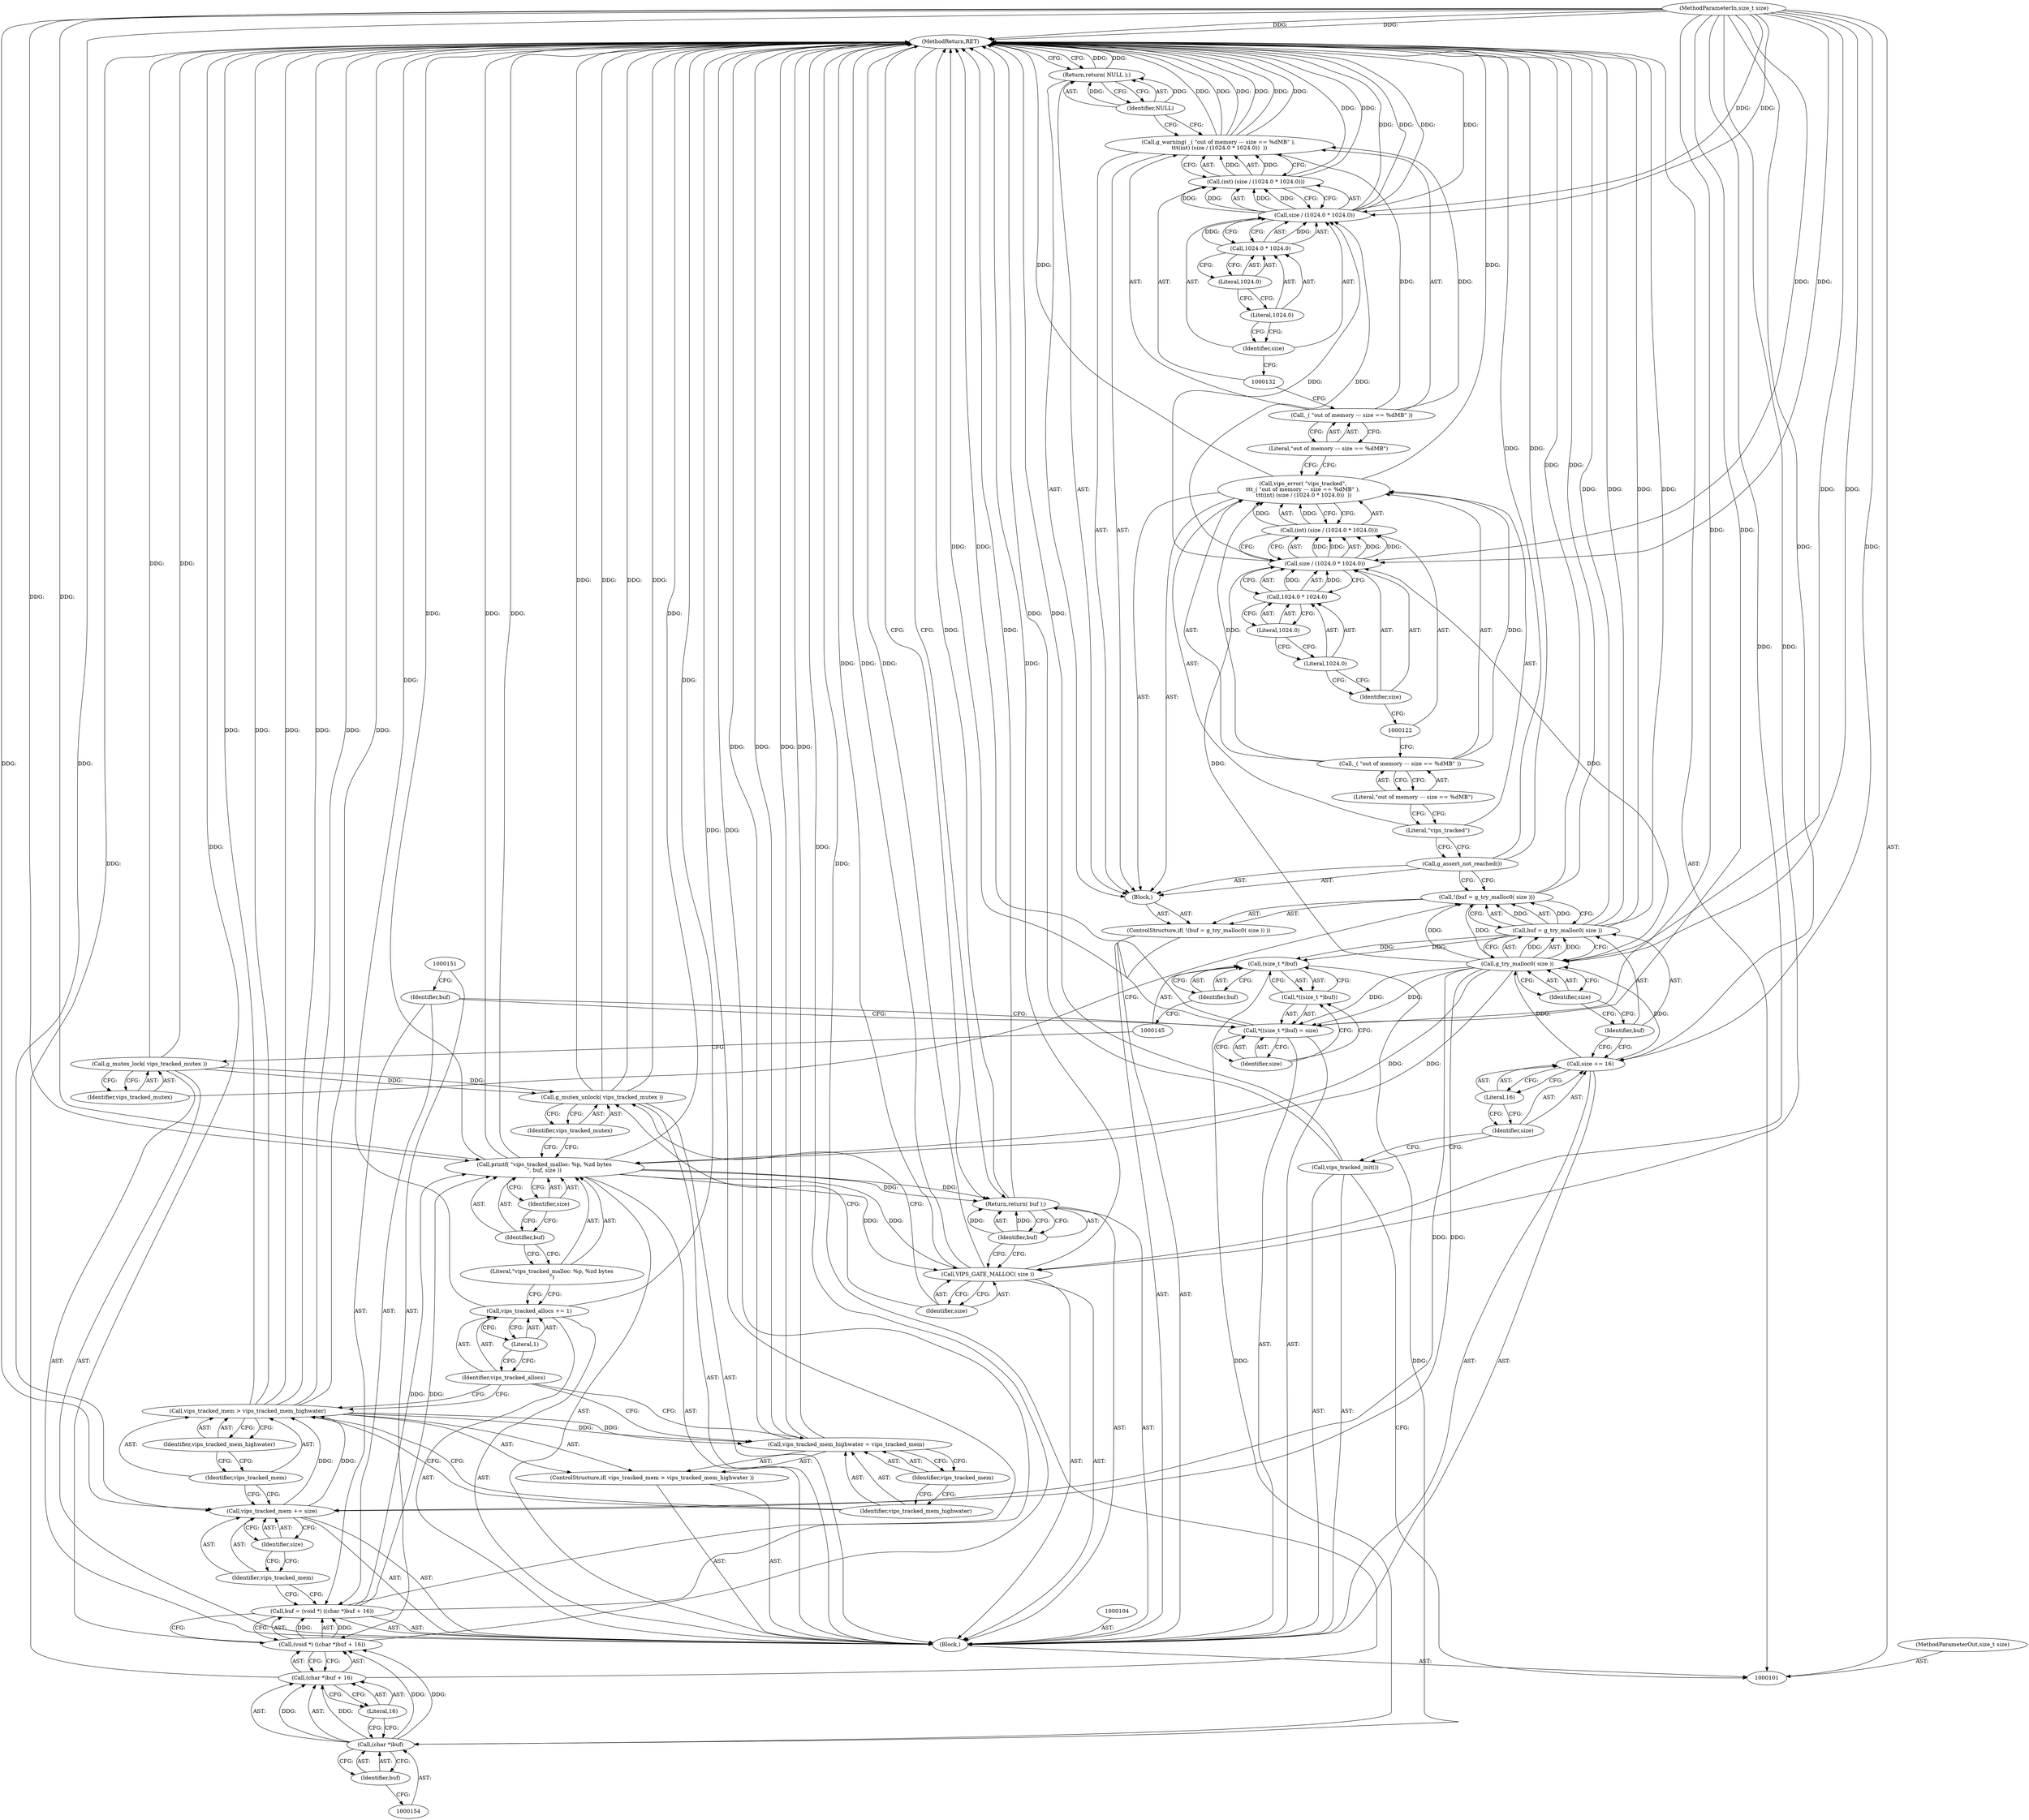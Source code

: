 digraph "0_libvips_00622428bda8d7521db8d74260b519fa41d69d0a_0" {
"1000180" [label="(MethodReturn,RET)"];
"1000102" [label="(MethodParameterIn,size_t size)"];
"1000274" [label="(MethodParameterOut,size_t size)"];
"1000108" [label="(Literal,16)"];
"1000106" [label="(Call,size += 16)"];
"1000107" [label="(Identifier,size)"];
"1000110" [label="(Call,!(buf = g_try_malloc0( size )))"];
"1000111" [label="(Call,buf = g_try_malloc0( size ))"];
"1000112" [label="(Identifier,buf)"];
"1000113" [label="(Call,g_try_malloc0( size ))"];
"1000114" [label="(Identifier,size)"];
"1000115" [label="(Block,)"];
"1000109" [label="(ControlStructure,if( !(buf = g_try_malloc0( size )) ))"];
"1000116" [label="(Call,g_assert_not_reached())"];
"1000118" [label="(Literal,\"vips_tracked\")"];
"1000117" [label="(Call,vips_error( \"vips_tracked\", \n\t\t\t_( \"out of memory --- size == %dMB\" ), \n\t\t\t(int) (size / (1024.0 * 1024.0))  ))"];
"1000119" [label="(Call,_( \"out of memory --- size == %dMB\" ))"];
"1000120" [label="(Literal,\"out of memory --- size == %dMB\")"];
"1000103" [label="(Block,)"];
"1000123" [label="(Call,size / (1024.0 * 1024.0))"];
"1000124" [label="(Identifier,size)"];
"1000125" [label="(Call,1024.0 * 1024.0)"];
"1000126" [label="(Literal,1024.0)"];
"1000127" [label="(Literal,1024.0)"];
"1000121" [label="(Call,(int) (size / (1024.0 * 1024.0)))"];
"1000129" [label="(Call,_( \"out of memory --- size == %dMB\" ))"];
"1000130" [label="(Literal,\"out of memory --- size == %dMB\")"];
"1000128" [label="(Call,g_warning( _( \"out of memory --- size == %dMB\" ), \n\t\t\t(int) (size / (1024.0 * 1024.0))  ))"];
"1000133" [label="(Call,size / (1024.0 * 1024.0))"];
"1000134" [label="(Identifier,size)"];
"1000135" [label="(Call,1024.0 * 1024.0)"];
"1000136" [label="(Literal,1024.0)"];
"1000137" [label="(Literal,1024.0)"];
"1000131" [label="(Call,(int) (size / (1024.0 * 1024.0)))"];
"1000138" [label="(Return,return( NULL );)"];
"1000139" [label="(Identifier,NULL)"];
"1000140" [label="(Call,g_mutex_lock( vips_tracked_mutex ))"];
"1000141" [label="(Identifier,vips_tracked_mutex)"];
"1000142" [label="(Call,*((size_t *)buf) = size)"];
"1000143" [label="(Call,*((size_t *)buf))"];
"1000146" [label="(Identifier,buf)"];
"1000147" [label="(Identifier,size)"];
"1000144" [label="(Call,(size_t *)buf)"];
"1000148" [label="(Call,buf = (void *) ((char *)buf + 16))"];
"1000149" [label="(Identifier,buf)"];
"1000152" [label="(Call,(char *)buf + 16)"];
"1000153" [label="(Call,(char *)buf)"];
"1000155" [label="(Identifier,buf)"];
"1000156" [label="(Literal,16)"];
"1000150" [label="(Call,(void *) ((char *)buf + 16))"];
"1000157" [label="(Call,vips_tracked_mem += size)"];
"1000158" [label="(Identifier,vips_tracked_mem)"];
"1000159" [label="(Identifier,size)"];
"1000160" [label="(ControlStructure,if( vips_tracked_mem > vips_tracked_mem_highwater ))"];
"1000163" [label="(Identifier,vips_tracked_mem_highwater)"];
"1000161" [label="(Call,vips_tracked_mem > vips_tracked_mem_highwater)"];
"1000162" [label="(Identifier,vips_tracked_mem)"];
"1000164" [label="(Call,vips_tracked_mem_highwater = vips_tracked_mem)"];
"1000165" [label="(Identifier,vips_tracked_mem_highwater)"];
"1000166" [label="(Identifier,vips_tracked_mem)"];
"1000167" [label="(Call,vips_tracked_allocs += 1)"];
"1000168" [label="(Identifier,vips_tracked_allocs)"];
"1000169" [label="(Literal,1)"];
"1000170" [label="(Call,printf( \"vips_tracked_malloc: %p, %zd bytes\n\", buf, size ))"];
"1000172" [label="(Identifier,buf)"];
"1000173" [label="(Identifier,size)"];
"1000171" [label="(Literal,\"vips_tracked_malloc: %p, %zd bytes\n\")"];
"1000174" [label="(Call,g_mutex_unlock( vips_tracked_mutex ))"];
"1000175" [label="(Identifier,vips_tracked_mutex)"];
"1000176" [label="(Call,VIPS_GATE_MALLOC( size ))"];
"1000177" [label="(Identifier,size)"];
"1000179" [label="(Identifier,buf)"];
"1000178" [label="(Return,return( buf );)"];
"1000105" [label="(Call,vips_tracked_init())"];
"1000180" -> "1000101"  [label="AST: "];
"1000180" -> "1000138"  [label="CFG: "];
"1000180" -> "1000178"  [label="CFG: "];
"1000178" -> "1000180"  [label="DDG: "];
"1000138" -> "1000180"  [label="DDG: "];
"1000117" -> "1000180"  [label="DDG: "];
"1000105" -> "1000180"  [label="DDG: "];
"1000152" -> "1000180"  [label="DDG: "];
"1000142" -> "1000180"  [label="DDG: "];
"1000128" -> "1000180"  [label="DDG: "];
"1000128" -> "1000180"  [label="DDG: "];
"1000128" -> "1000180"  [label="DDG: "];
"1000167" -> "1000180"  [label="DDG: "];
"1000170" -> "1000180"  [label="DDG: "];
"1000170" -> "1000180"  [label="DDG: "];
"1000164" -> "1000180"  [label="DDG: "];
"1000164" -> "1000180"  [label="DDG: "];
"1000140" -> "1000180"  [label="DDG: "];
"1000150" -> "1000180"  [label="DDG: "];
"1000133" -> "1000180"  [label="DDG: "];
"1000133" -> "1000180"  [label="DDG: "];
"1000176" -> "1000180"  [label="DDG: "];
"1000176" -> "1000180"  [label="DDG: "];
"1000131" -> "1000180"  [label="DDG: "];
"1000102" -> "1000180"  [label="DDG: "];
"1000111" -> "1000180"  [label="DDG: "];
"1000111" -> "1000180"  [label="DDG: "];
"1000110" -> "1000180"  [label="DDG: "];
"1000148" -> "1000180"  [label="DDG: "];
"1000161" -> "1000180"  [label="DDG: "];
"1000161" -> "1000180"  [label="DDG: "];
"1000161" -> "1000180"  [label="DDG: "];
"1000116" -> "1000180"  [label="DDG: "];
"1000174" -> "1000180"  [label="DDG: "];
"1000174" -> "1000180"  [label="DDG: "];
"1000102" -> "1000101"  [label="AST: "];
"1000102" -> "1000180"  [label="DDG: "];
"1000102" -> "1000106"  [label="DDG: "];
"1000102" -> "1000113"  [label="DDG: "];
"1000102" -> "1000123"  [label="DDG: "];
"1000102" -> "1000133"  [label="DDG: "];
"1000102" -> "1000142"  [label="DDG: "];
"1000102" -> "1000157"  [label="DDG: "];
"1000102" -> "1000170"  [label="DDG: "];
"1000102" -> "1000176"  [label="DDG: "];
"1000274" -> "1000101"  [label="AST: "];
"1000108" -> "1000106"  [label="AST: "];
"1000108" -> "1000107"  [label="CFG: "];
"1000106" -> "1000108"  [label="CFG: "];
"1000106" -> "1000103"  [label="AST: "];
"1000106" -> "1000108"  [label="CFG: "];
"1000107" -> "1000106"  [label="AST: "];
"1000108" -> "1000106"  [label="AST: "];
"1000112" -> "1000106"  [label="CFG: "];
"1000102" -> "1000106"  [label="DDG: "];
"1000106" -> "1000113"  [label="DDG: "];
"1000107" -> "1000106"  [label="AST: "];
"1000107" -> "1000105"  [label="CFG: "];
"1000108" -> "1000107"  [label="CFG: "];
"1000110" -> "1000109"  [label="AST: "];
"1000110" -> "1000111"  [label="CFG: "];
"1000111" -> "1000110"  [label="AST: "];
"1000116" -> "1000110"  [label="CFG: "];
"1000141" -> "1000110"  [label="CFG: "];
"1000110" -> "1000180"  [label="DDG: "];
"1000111" -> "1000110"  [label="DDG: "];
"1000113" -> "1000110"  [label="DDG: "];
"1000111" -> "1000110"  [label="AST: "];
"1000111" -> "1000113"  [label="CFG: "];
"1000112" -> "1000111"  [label="AST: "];
"1000113" -> "1000111"  [label="AST: "];
"1000110" -> "1000111"  [label="CFG: "];
"1000111" -> "1000180"  [label="DDG: "];
"1000111" -> "1000180"  [label="DDG: "];
"1000111" -> "1000110"  [label="DDG: "];
"1000113" -> "1000111"  [label="DDG: "];
"1000111" -> "1000144"  [label="DDG: "];
"1000112" -> "1000111"  [label="AST: "];
"1000112" -> "1000106"  [label="CFG: "];
"1000114" -> "1000112"  [label="CFG: "];
"1000113" -> "1000111"  [label="AST: "];
"1000113" -> "1000114"  [label="CFG: "];
"1000114" -> "1000113"  [label="AST: "];
"1000111" -> "1000113"  [label="CFG: "];
"1000113" -> "1000110"  [label="DDG: "];
"1000113" -> "1000111"  [label="DDG: "];
"1000106" -> "1000113"  [label="DDG: "];
"1000102" -> "1000113"  [label="DDG: "];
"1000113" -> "1000123"  [label="DDG: "];
"1000113" -> "1000142"  [label="DDG: "];
"1000113" -> "1000157"  [label="DDG: "];
"1000113" -> "1000170"  [label="DDG: "];
"1000114" -> "1000113"  [label="AST: "];
"1000114" -> "1000112"  [label="CFG: "];
"1000113" -> "1000114"  [label="CFG: "];
"1000115" -> "1000109"  [label="AST: "];
"1000116" -> "1000115"  [label="AST: "];
"1000117" -> "1000115"  [label="AST: "];
"1000128" -> "1000115"  [label="AST: "];
"1000138" -> "1000115"  [label="AST: "];
"1000109" -> "1000103"  [label="AST: "];
"1000110" -> "1000109"  [label="AST: "];
"1000115" -> "1000109"  [label="AST: "];
"1000116" -> "1000115"  [label="AST: "];
"1000116" -> "1000110"  [label="CFG: "];
"1000118" -> "1000116"  [label="CFG: "];
"1000116" -> "1000180"  [label="DDG: "];
"1000118" -> "1000117"  [label="AST: "];
"1000118" -> "1000116"  [label="CFG: "];
"1000120" -> "1000118"  [label="CFG: "];
"1000117" -> "1000115"  [label="AST: "];
"1000117" -> "1000121"  [label="CFG: "];
"1000118" -> "1000117"  [label="AST: "];
"1000119" -> "1000117"  [label="AST: "];
"1000121" -> "1000117"  [label="AST: "];
"1000130" -> "1000117"  [label="CFG: "];
"1000117" -> "1000180"  [label="DDG: "];
"1000119" -> "1000117"  [label="DDG: "];
"1000121" -> "1000117"  [label="DDG: "];
"1000119" -> "1000117"  [label="AST: "];
"1000119" -> "1000120"  [label="CFG: "];
"1000120" -> "1000119"  [label="AST: "];
"1000122" -> "1000119"  [label="CFG: "];
"1000119" -> "1000117"  [label="DDG: "];
"1000120" -> "1000119"  [label="AST: "];
"1000120" -> "1000118"  [label="CFG: "];
"1000119" -> "1000120"  [label="CFG: "];
"1000103" -> "1000101"  [label="AST: "];
"1000104" -> "1000103"  [label="AST: "];
"1000105" -> "1000103"  [label="AST: "];
"1000106" -> "1000103"  [label="AST: "];
"1000109" -> "1000103"  [label="AST: "];
"1000140" -> "1000103"  [label="AST: "];
"1000142" -> "1000103"  [label="AST: "];
"1000148" -> "1000103"  [label="AST: "];
"1000157" -> "1000103"  [label="AST: "];
"1000160" -> "1000103"  [label="AST: "];
"1000167" -> "1000103"  [label="AST: "];
"1000170" -> "1000103"  [label="AST: "];
"1000174" -> "1000103"  [label="AST: "];
"1000176" -> "1000103"  [label="AST: "];
"1000178" -> "1000103"  [label="AST: "];
"1000123" -> "1000121"  [label="AST: "];
"1000123" -> "1000125"  [label="CFG: "];
"1000124" -> "1000123"  [label="AST: "];
"1000125" -> "1000123"  [label="AST: "];
"1000121" -> "1000123"  [label="CFG: "];
"1000123" -> "1000121"  [label="DDG: "];
"1000123" -> "1000121"  [label="DDG: "];
"1000113" -> "1000123"  [label="DDG: "];
"1000102" -> "1000123"  [label="DDG: "];
"1000125" -> "1000123"  [label="DDG: "];
"1000123" -> "1000133"  [label="DDG: "];
"1000124" -> "1000123"  [label="AST: "];
"1000124" -> "1000122"  [label="CFG: "];
"1000126" -> "1000124"  [label="CFG: "];
"1000125" -> "1000123"  [label="AST: "];
"1000125" -> "1000127"  [label="CFG: "];
"1000126" -> "1000125"  [label="AST: "];
"1000127" -> "1000125"  [label="AST: "];
"1000123" -> "1000125"  [label="CFG: "];
"1000125" -> "1000123"  [label="DDG: "];
"1000126" -> "1000125"  [label="AST: "];
"1000126" -> "1000124"  [label="CFG: "];
"1000127" -> "1000126"  [label="CFG: "];
"1000127" -> "1000125"  [label="AST: "];
"1000127" -> "1000126"  [label="CFG: "];
"1000125" -> "1000127"  [label="CFG: "];
"1000121" -> "1000117"  [label="AST: "];
"1000121" -> "1000123"  [label="CFG: "];
"1000122" -> "1000121"  [label="AST: "];
"1000123" -> "1000121"  [label="AST: "];
"1000117" -> "1000121"  [label="CFG: "];
"1000121" -> "1000117"  [label="DDG: "];
"1000123" -> "1000121"  [label="DDG: "];
"1000123" -> "1000121"  [label="DDG: "];
"1000129" -> "1000128"  [label="AST: "];
"1000129" -> "1000130"  [label="CFG: "];
"1000130" -> "1000129"  [label="AST: "];
"1000132" -> "1000129"  [label="CFG: "];
"1000129" -> "1000128"  [label="DDG: "];
"1000130" -> "1000129"  [label="AST: "];
"1000130" -> "1000117"  [label="CFG: "];
"1000129" -> "1000130"  [label="CFG: "];
"1000128" -> "1000115"  [label="AST: "];
"1000128" -> "1000131"  [label="CFG: "];
"1000129" -> "1000128"  [label="AST: "];
"1000131" -> "1000128"  [label="AST: "];
"1000139" -> "1000128"  [label="CFG: "];
"1000128" -> "1000180"  [label="DDG: "];
"1000128" -> "1000180"  [label="DDG: "];
"1000128" -> "1000180"  [label="DDG: "];
"1000129" -> "1000128"  [label="DDG: "];
"1000131" -> "1000128"  [label="DDG: "];
"1000133" -> "1000131"  [label="AST: "];
"1000133" -> "1000135"  [label="CFG: "];
"1000134" -> "1000133"  [label="AST: "];
"1000135" -> "1000133"  [label="AST: "];
"1000131" -> "1000133"  [label="CFG: "];
"1000133" -> "1000180"  [label="DDG: "];
"1000133" -> "1000180"  [label="DDG: "];
"1000133" -> "1000131"  [label="DDG: "];
"1000133" -> "1000131"  [label="DDG: "];
"1000123" -> "1000133"  [label="DDG: "];
"1000102" -> "1000133"  [label="DDG: "];
"1000135" -> "1000133"  [label="DDG: "];
"1000134" -> "1000133"  [label="AST: "];
"1000134" -> "1000132"  [label="CFG: "];
"1000136" -> "1000134"  [label="CFG: "];
"1000135" -> "1000133"  [label="AST: "];
"1000135" -> "1000137"  [label="CFG: "];
"1000136" -> "1000135"  [label="AST: "];
"1000137" -> "1000135"  [label="AST: "];
"1000133" -> "1000135"  [label="CFG: "];
"1000135" -> "1000133"  [label="DDG: "];
"1000136" -> "1000135"  [label="AST: "];
"1000136" -> "1000134"  [label="CFG: "];
"1000137" -> "1000136"  [label="CFG: "];
"1000137" -> "1000135"  [label="AST: "];
"1000137" -> "1000136"  [label="CFG: "];
"1000135" -> "1000137"  [label="CFG: "];
"1000131" -> "1000128"  [label="AST: "];
"1000131" -> "1000133"  [label="CFG: "];
"1000132" -> "1000131"  [label="AST: "];
"1000133" -> "1000131"  [label="AST: "];
"1000128" -> "1000131"  [label="CFG: "];
"1000131" -> "1000180"  [label="DDG: "];
"1000131" -> "1000128"  [label="DDG: "];
"1000133" -> "1000131"  [label="DDG: "];
"1000133" -> "1000131"  [label="DDG: "];
"1000138" -> "1000115"  [label="AST: "];
"1000138" -> "1000139"  [label="CFG: "];
"1000139" -> "1000138"  [label="AST: "];
"1000180" -> "1000138"  [label="CFG: "];
"1000138" -> "1000180"  [label="DDG: "];
"1000139" -> "1000138"  [label="DDG: "];
"1000139" -> "1000138"  [label="AST: "];
"1000139" -> "1000128"  [label="CFG: "];
"1000138" -> "1000139"  [label="CFG: "];
"1000139" -> "1000138"  [label="DDG: "];
"1000140" -> "1000103"  [label="AST: "];
"1000140" -> "1000141"  [label="CFG: "];
"1000141" -> "1000140"  [label="AST: "];
"1000145" -> "1000140"  [label="CFG: "];
"1000140" -> "1000180"  [label="DDG: "];
"1000140" -> "1000174"  [label="DDG: "];
"1000141" -> "1000140"  [label="AST: "];
"1000140" -> "1000141"  [label="CFG: "];
"1000142" -> "1000103"  [label="AST: "];
"1000142" -> "1000147"  [label="CFG: "];
"1000143" -> "1000142"  [label="AST: "];
"1000147" -> "1000142"  [label="AST: "];
"1000149" -> "1000142"  [label="CFG: "];
"1000142" -> "1000180"  [label="DDG: "];
"1000113" -> "1000142"  [label="DDG: "];
"1000102" -> "1000142"  [label="DDG: "];
"1000143" -> "1000142"  [label="AST: "];
"1000143" -> "1000144"  [label="CFG: "];
"1000144" -> "1000143"  [label="AST: "];
"1000147" -> "1000143"  [label="CFG: "];
"1000146" -> "1000144"  [label="AST: "];
"1000146" -> "1000145"  [label="CFG: "];
"1000144" -> "1000146"  [label="CFG: "];
"1000147" -> "1000142"  [label="AST: "];
"1000147" -> "1000143"  [label="CFG: "];
"1000142" -> "1000147"  [label="CFG: "];
"1000144" -> "1000143"  [label="AST: "];
"1000144" -> "1000146"  [label="CFG: "];
"1000145" -> "1000144"  [label="AST: "];
"1000146" -> "1000144"  [label="AST: "];
"1000143" -> "1000144"  [label="CFG: "];
"1000111" -> "1000144"  [label="DDG: "];
"1000144" -> "1000153"  [label="DDG: "];
"1000148" -> "1000103"  [label="AST: "];
"1000148" -> "1000150"  [label="CFG: "];
"1000149" -> "1000148"  [label="AST: "];
"1000150" -> "1000148"  [label="AST: "];
"1000158" -> "1000148"  [label="CFG: "];
"1000148" -> "1000180"  [label="DDG: "];
"1000150" -> "1000148"  [label="DDG: "];
"1000148" -> "1000170"  [label="DDG: "];
"1000149" -> "1000148"  [label="AST: "];
"1000149" -> "1000142"  [label="CFG: "];
"1000151" -> "1000149"  [label="CFG: "];
"1000152" -> "1000150"  [label="AST: "];
"1000152" -> "1000156"  [label="CFG: "];
"1000153" -> "1000152"  [label="AST: "];
"1000156" -> "1000152"  [label="AST: "];
"1000150" -> "1000152"  [label="CFG: "];
"1000152" -> "1000180"  [label="DDG: "];
"1000153" -> "1000152"  [label="DDG: "];
"1000153" -> "1000152"  [label="AST: "];
"1000153" -> "1000155"  [label="CFG: "];
"1000154" -> "1000153"  [label="AST: "];
"1000155" -> "1000153"  [label="AST: "];
"1000156" -> "1000153"  [label="CFG: "];
"1000153" -> "1000150"  [label="DDG: "];
"1000153" -> "1000152"  [label="DDG: "];
"1000144" -> "1000153"  [label="DDG: "];
"1000155" -> "1000153"  [label="AST: "];
"1000155" -> "1000154"  [label="CFG: "];
"1000153" -> "1000155"  [label="CFG: "];
"1000156" -> "1000152"  [label="AST: "];
"1000156" -> "1000153"  [label="CFG: "];
"1000152" -> "1000156"  [label="CFG: "];
"1000150" -> "1000148"  [label="AST: "];
"1000150" -> "1000152"  [label="CFG: "];
"1000151" -> "1000150"  [label="AST: "];
"1000152" -> "1000150"  [label="AST: "];
"1000148" -> "1000150"  [label="CFG: "];
"1000150" -> "1000180"  [label="DDG: "];
"1000150" -> "1000148"  [label="DDG: "];
"1000153" -> "1000150"  [label="DDG: "];
"1000157" -> "1000103"  [label="AST: "];
"1000157" -> "1000159"  [label="CFG: "];
"1000158" -> "1000157"  [label="AST: "];
"1000159" -> "1000157"  [label="AST: "];
"1000162" -> "1000157"  [label="CFG: "];
"1000102" -> "1000157"  [label="DDG: "];
"1000113" -> "1000157"  [label="DDG: "];
"1000157" -> "1000161"  [label="DDG: "];
"1000158" -> "1000157"  [label="AST: "];
"1000158" -> "1000148"  [label="CFG: "];
"1000159" -> "1000158"  [label="CFG: "];
"1000159" -> "1000157"  [label="AST: "];
"1000159" -> "1000158"  [label="CFG: "];
"1000157" -> "1000159"  [label="CFG: "];
"1000160" -> "1000103"  [label="AST: "];
"1000161" -> "1000160"  [label="AST: "];
"1000164" -> "1000160"  [label="AST: "];
"1000163" -> "1000161"  [label="AST: "];
"1000163" -> "1000162"  [label="CFG: "];
"1000161" -> "1000163"  [label="CFG: "];
"1000161" -> "1000160"  [label="AST: "];
"1000161" -> "1000163"  [label="CFG: "];
"1000162" -> "1000161"  [label="AST: "];
"1000163" -> "1000161"  [label="AST: "];
"1000165" -> "1000161"  [label="CFG: "];
"1000168" -> "1000161"  [label="CFG: "];
"1000161" -> "1000180"  [label="DDG: "];
"1000161" -> "1000180"  [label="DDG: "];
"1000161" -> "1000180"  [label="DDG: "];
"1000157" -> "1000161"  [label="DDG: "];
"1000161" -> "1000164"  [label="DDG: "];
"1000162" -> "1000161"  [label="AST: "];
"1000162" -> "1000157"  [label="CFG: "];
"1000163" -> "1000162"  [label="CFG: "];
"1000164" -> "1000160"  [label="AST: "];
"1000164" -> "1000166"  [label="CFG: "];
"1000165" -> "1000164"  [label="AST: "];
"1000166" -> "1000164"  [label="AST: "];
"1000168" -> "1000164"  [label="CFG: "];
"1000164" -> "1000180"  [label="DDG: "];
"1000164" -> "1000180"  [label="DDG: "];
"1000161" -> "1000164"  [label="DDG: "];
"1000165" -> "1000164"  [label="AST: "];
"1000165" -> "1000161"  [label="CFG: "];
"1000166" -> "1000165"  [label="CFG: "];
"1000166" -> "1000164"  [label="AST: "];
"1000166" -> "1000165"  [label="CFG: "];
"1000164" -> "1000166"  [label="CFG: "];
"1000167" -> "1000103"  [label="AST: "];
"1000167" -> "1000169"  [label="CFG: "];
"1000168" -> "1000167"  [label="AST: "];
"1000169" -> "1000167"  [label="AST: "];
"1000171" -> "1000167"  [label="CFG: "];
"1000167" -> "1000180"  [label="DDG: "];
"1000168" -> "1000167"  [label="AST: "];
"1000168" -> "1000164"  [label="CFG: "];
"1000168" -> "1000161"  [label="CFG: "];
"1000169" -> "1000168"  [label="CFG: "];
"1000169" -> "1000167"  [label="AST: "];
"1000169" -> "1000168"  [label="CFG: "];
"1000167" -> "1000169"  [label="CFG: "];
"1000170" -> "1000103"  [label="AST: "];
"1000170" -> "1000173"  [label="CFG: "];
"1000171" -> "1000170"  [label="AST: "];
"1000172" -> "1000170"  [label="AST: "];
"1000173" -> "1000170"  [label="AST: "];
"1000175" -> "1000170"  [label="CFG: "];
"1000170" -> "1000180"  [label="DDG: "];
"1000170" -> "1000180"  [label="DDG: "];
"1000148" -> "1000170"  [label="DDG: "];
"1000102" -> "1000170"  [label="DDG: "];
"1000113" -> "1000170"  [label="DDG: "];
"1000170" -> "1000176"  [label="DDG: "];
"1000170" -> "1000178"  [label="DDG: "];
"1000172" -> "1000170"  [label="AST: "];
"1000172" -> "1000171"  [label="CFG: "];
"1000173" -> "1000172"  [label="CFG: "];
"1000173" -> "1000170"  [label="AST: "];
"1000173" -> "1000172"  [label="CFG: "];
"1000170" -> "1000173"  [label="CFG: "];
"1000171" -> "1000170"  [label="AST: "];
"1000171" -> "1000167"  [label="CFG: "];
"1000172" -> "1000171"  [label="CFG: "];
"1000174" -> "1000103"  [label="AST: "];
"1000174" -> "1000175"  [label="CFG: "];
"1000175" -> "1000174"  [label="AST: "];
"1000177" -> "1000174"  [label="CFG: "];
"1000174" -> "1000180"  [label="DDG: "];
"1000174" -> "1000180"  [label="DDG: "];
"1000140" -> "1000174"  [label="DDG: "];
"1000175" -> "1000174"  [label="AST: "];
"1000175" -> "1000170"  [label="CFG: "];
"1000174" -> "1000175"  [label="CFG: "];
"1000176" -> "1000103"  [label="AST: "];
"1000176" -> "1000177"  [label="CFG: "];
"1000177" -> "1000176"  [label="AST: "];
"1000179" -> "1000176"  [label="CFG: "];
"1000176" -> "1000180"  [label="DDG: "];
"1000176" -> "1000180"  [label="DDG: "];
"1000170" -> "1000176"  [label="DDG: "];
"1000102" -> "1000176"  [label="DDG: "];
"1000177" -> "1000176"  [label="AST: "];
"1000177" -> "1000174"  [label="CFG: "];
"1000176" -> "1000177"  [label="CFG: "];
"1000179" -> "1000178"  [label="AST: "];
"1000179" -> "1000176"  [label="CFG: "];
"1000178" -> "1000179"  [label="CFG: "];
"1000179" -> "1000178"  [label="DDG: "];
"1000178" -> "1000103"  [label="AST: "];
"1000178" -> "1000179"  [label="CFG: "];
"1000179" -> "1000178"  [label="AST: "];
"1000180" -> "1000178"  [label="CFG: "];
"1000178" -> "1000180"  [label="DDG: "];
"1000179" -> "1000178"  [label="DDG: "];
"1000170" -> "1000178"  [label="DDG: "];
"1000105" -> "1000103"  [label="AST: "];
"1000105" -> "1000101"  [label="CFG: "];
"1000107" -> "1000105"  [label="CFG: "];
"1000105" -> "1000180"  [label="DDG: "];
}
